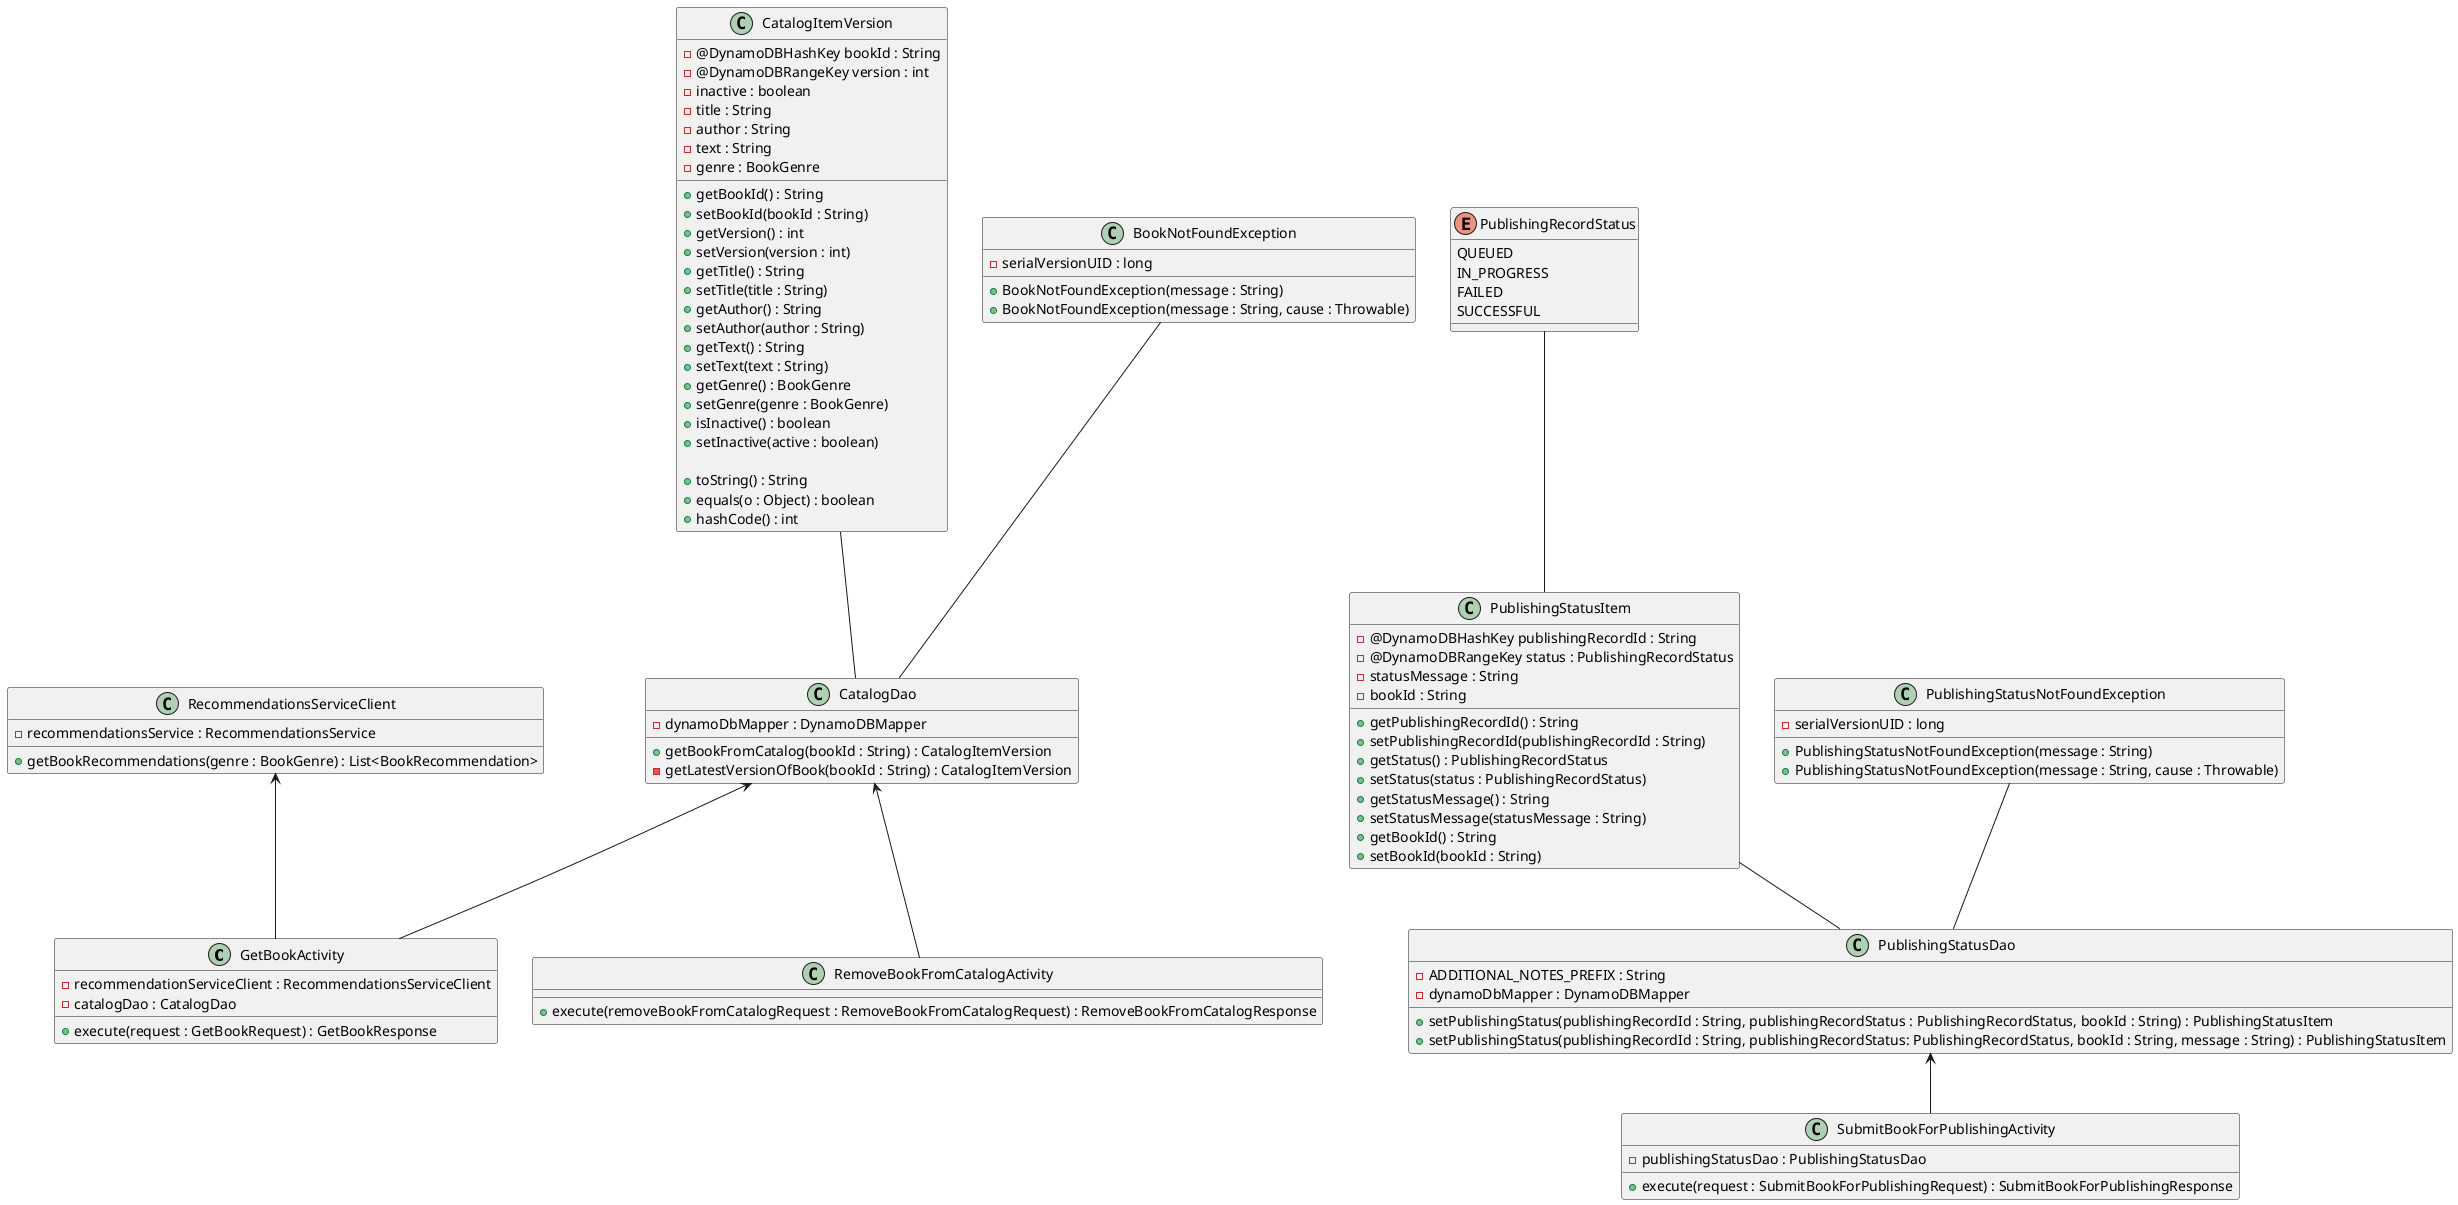 @startuml
class GetBookActivity {
- recommendationServiceClient : RecommendationsServiceClient
- catalogDao : CatalogDao

+ execute(request : GetBookRequest) : GetBookResponse
}
RecommendationsServiceClient <-- GetBookActivity
CatalogDao <-- GetBookActivity

class SubmitBookForPublishingActivity {
- publishingStatusDao : PublishingStatusDao

+ execute(request : SubmitBookForPublishingRequest) : SubmitBookForPublishingResponse
}
PublishingStatusDao <-- SubmitBookForPublishingActivity

class RemoveBookFromCatalogActivity {
+ execute(removeBookFromCatalogRequest : RemoveBookFromCatalogRequest) : RemoveBookFromCatalogResponse
}
CatalogDao <-- RemoveBookFromCatalogActivity

class RecommendationsServiceClient {
- recommendationsService : RecommendationsService

+ getBookRecommendations(genre : BookGenre) : List<BookRecommendation>
}

class PublishingStatusDao {
- ADDITIONAL_NOTES_PREFIX : String
- dynamoDbMapper : DynamoDBMapper

+ setPublishingStatus(publishingRecordId : String, publishingRecordStatus : PublishingRecordStatus, bookId : String) : PublishingStatusItem
+ setPublishingStatus(publishingRecordId : String, publishingRecordStatus: PublishingRecordStatus, bookId : String, message : String) : PublishingStatusItem
}
PublishingStatusItem -- PublishingStatusDao

class CatalogDao {
- dynamoDbMapper : DynamoDBMapper

+ getBookFromCatalog(bookId : String) : CatalogItemVersion
- getLatestVersionOfBook(bookId : String) : CatalogItemVersion
}
CatalogItemVersion -- CatalogDao

class PublishingStatusItem {
- @DynamoDBHashKey publishingRecordId : String
- @DynamoDBRangeKey status : PublishingRecordStatus
- statusMessage : String
- bookId : String

+ getPublishingRecordId() : String
+ setPublishingRecordId(publishingRecordId : String)
+ getStatus() : PublishingRecordStatus
+ setStatus(status : PublishingRecordStatus)
+ getStatusMessage() : String
+ setStatusMessage(statusMessage : String)
+ getBookId() : String
+ setBookId(bookId : String)
}

class CatalogItemVersion {
- @DynamoDBHashKey bookId : String
- @DynamoDBRangeKey version : int
- inactive : boolean
- title : String
- author : String
- text : String
- genre : BookGenre

+ getBookId() : String
+ setBookId(bookId : String)
+ getVersion() : int
+ setVersion(version : int)
+ getTitle() : String
+ setTitle(title : String)
+ getAuthor() : String
+ setAuthor(author : String)
+ getText() : String
+ setText(text : String)
+ getGenre() : BookGenre
+ setGenre(genre : BookGenre)
+ isInactive() : boolean
+ setInactive(active : boolean)

+ toString() : String
+ equals(o : Object) : boolean
+ hashCode() : int
}

enum PublishingRecordStatus {
QUEUED
IN_PROGRESS
FAILED
SUCCESSFUL
}
PublishingRecordStatus -- PublishingStatusItem

class PublishingStatusNotFoundException {
- serialVersionUID : long

+ PublishingStatusNotFoundException(message : String)
+ PublishingStatusNotFoundException(message : String, cause : Throwable)
}

class BookNotFoundException {
- serialVersionUID : long

+ BookNotFoundException(message : String)
+ BookNotFoundException(message : String, cause : Throwable)
}

BookNotFoundException -- CatalogDao
PublishingStatusNotFoundException -- PublishingStatusDao
@enduml
